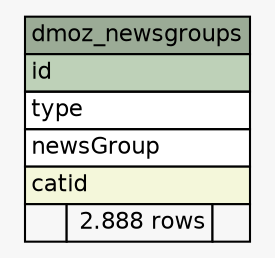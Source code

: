 // dot 2.17.20080109.0540 on Windows Vista 6.0
digraph "dmoz_newsgroups" {
  graph [
    rankdir="RL"
    bgcolor="#f7f7f7"
  ];
  node [
    fontname="Helvetica"
    fontsize="11"
    shape="plaintext"
  ];
  edge [
    arrowsize="0.8"
  ];
  "dmoz_newsgroups" [
    label=<
    <TABLE BORDER="0" CELLBORDER="1" CELLSPACING="0" BGCOLOR="#ffffff">
      <TR><TD PORT="dmoz_newsgroups.heading" COLSPAN="3" BGCOLOR="#9bab96" ALIGN="CENTER">dmoz_newsgroups</TD></TR>
      <TR><TD PORT="id" COLSPAN="3" BGCOLOR="#bed1b8" ALIGN="LEFT">id</TD></TR>
      <TR><TD PORT="type" COLSPAN="3" ALIGN="LEFT">type</TD></TR>
      <TR><TD PORT="newsGroup" COLSPAN="3" ALIGN="LEFT">newsGroup</TD></TR>
      <TR><TD PORT="catid" COLSPAN="3" BGCOLOR="#f4f7da" ALIGN="LEFT">catid</TD></TR>
      <TR><TD ALIGN="LEFT" BGCOLOR="#f7f7f7">  </TD><TD ALIGN="RIGHT" BGCOLOR="#f7f7f7">2.888 rows</TD><TD ALIGN="RIGHT" BGCOLOR="#f7f7f7">  </TD></TR>
    </TABLE>>
    URL="tables/dmoz_newsgroups.html#"
    tooltip="dmoz_newsgroups"
  ];
}
